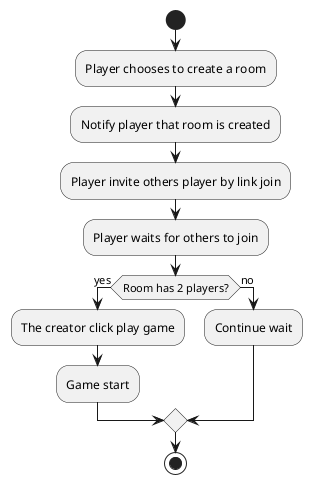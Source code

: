 @startuml
start
:Player chooses to create a room;
:Notify player that room is created;
:Player invite others player by link join;
:Player waits for others to join;
if (Room has 2 players?) then (yes)
    :The creator click play game;
    :Game start;
else (no)
    :Continue wait;
endif
stop
@enduml
